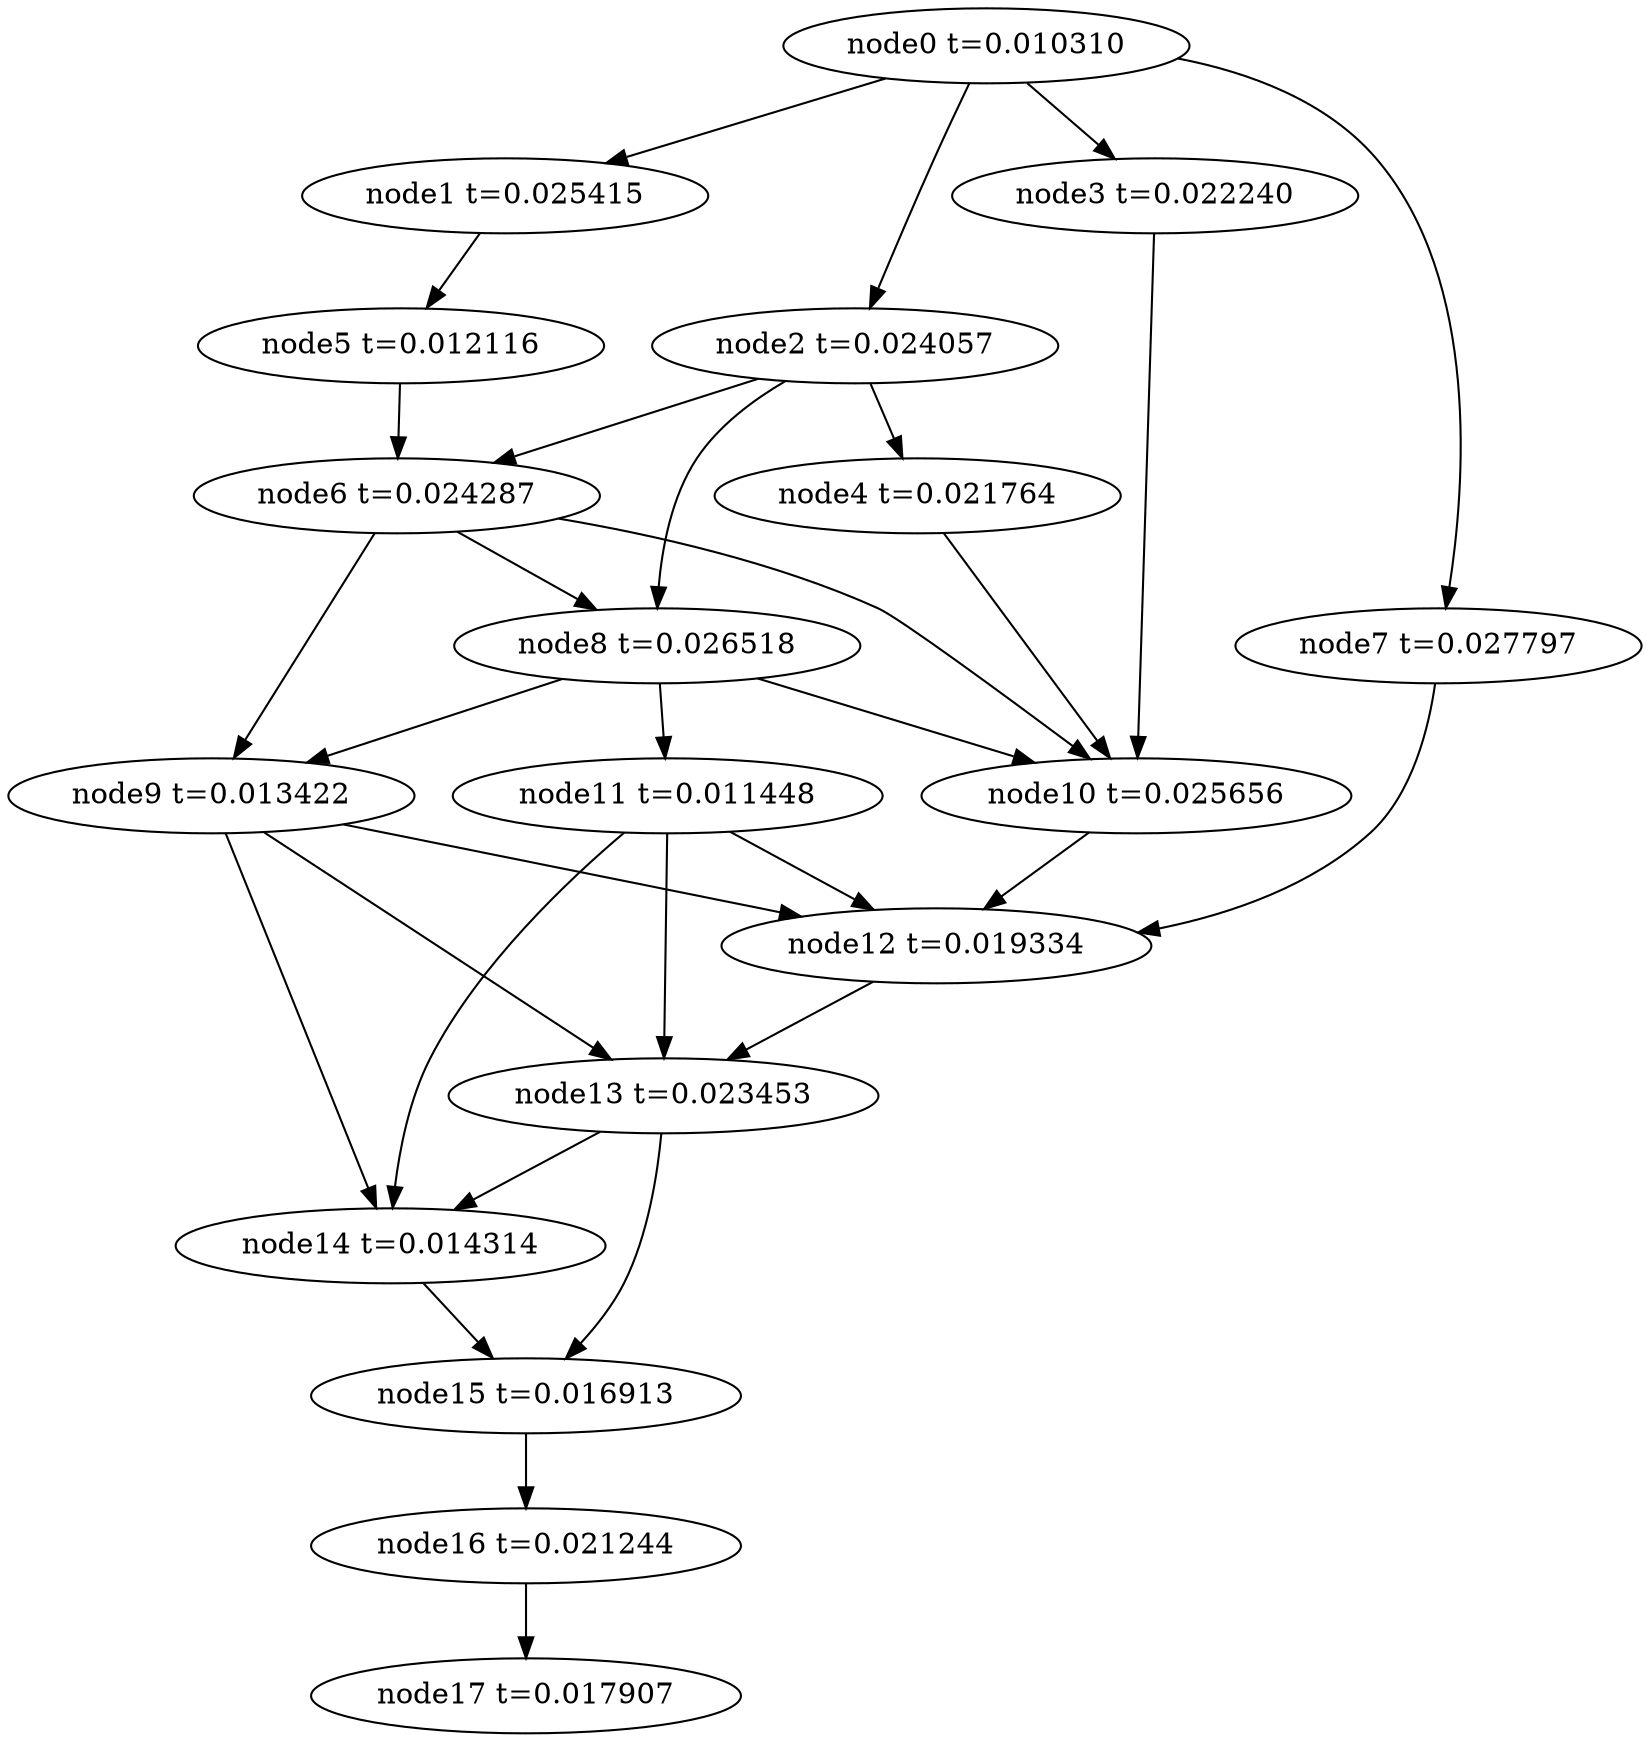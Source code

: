 digraph g{
	node17[label="node17 t=0.017907"]
	node16 -> node17
	node16[label="node16 t=0.021244"];
	node15 -> node16
	node15[label="node15 t=0.016913"];
	node14 -> node15
	node14[label="node14 t=0.014314"];
	node13 -> node15
	node13 -> node14
	node13[label="node13 t=0.023453"];
	node12 -> node13
	node12[label="node12 t=0.019334"];
	node11 -> node14
	node11 -> node13
	node11 -> node12
	node11[label="node11 t=0.011448"];
	node10 -> node12
	node10[label="node10 t=0.025656"];
	node9 -> node14
	node9 -> node13
	node9 -> node12
	node9[label="node9 t=0.013422"];
	node8 -> node11
	node8 -> node10
	node8 -> node9
	node8[label="node8 t=0.026518"];
	node7 -> node12
	node7[label="node7 t=0.027797"];
	node6 -> node10
	node6 -> node9
	node6 -> node8
	node6[label="node6 t=0.024287"];
	node5 -> node6
	node5[label="node5 t=0.012116"];
	node4 -> node10
	node4[label="node4 t=0.021764"];
	node3 -> node10
	node3[label="node3 t=0.022240"];
	node2 -> node8
	node2 -> node6
	node2 -> node4
	node2[label="node2 t=0.024057"];
	node1 -> node5
	node1[label="node1 t=0.025415"];
	node0 -> node7
	node0 -> node3
	node0 -> node2
	node0 -> node1
	node0[label="node0 t=0.010310"];
}
